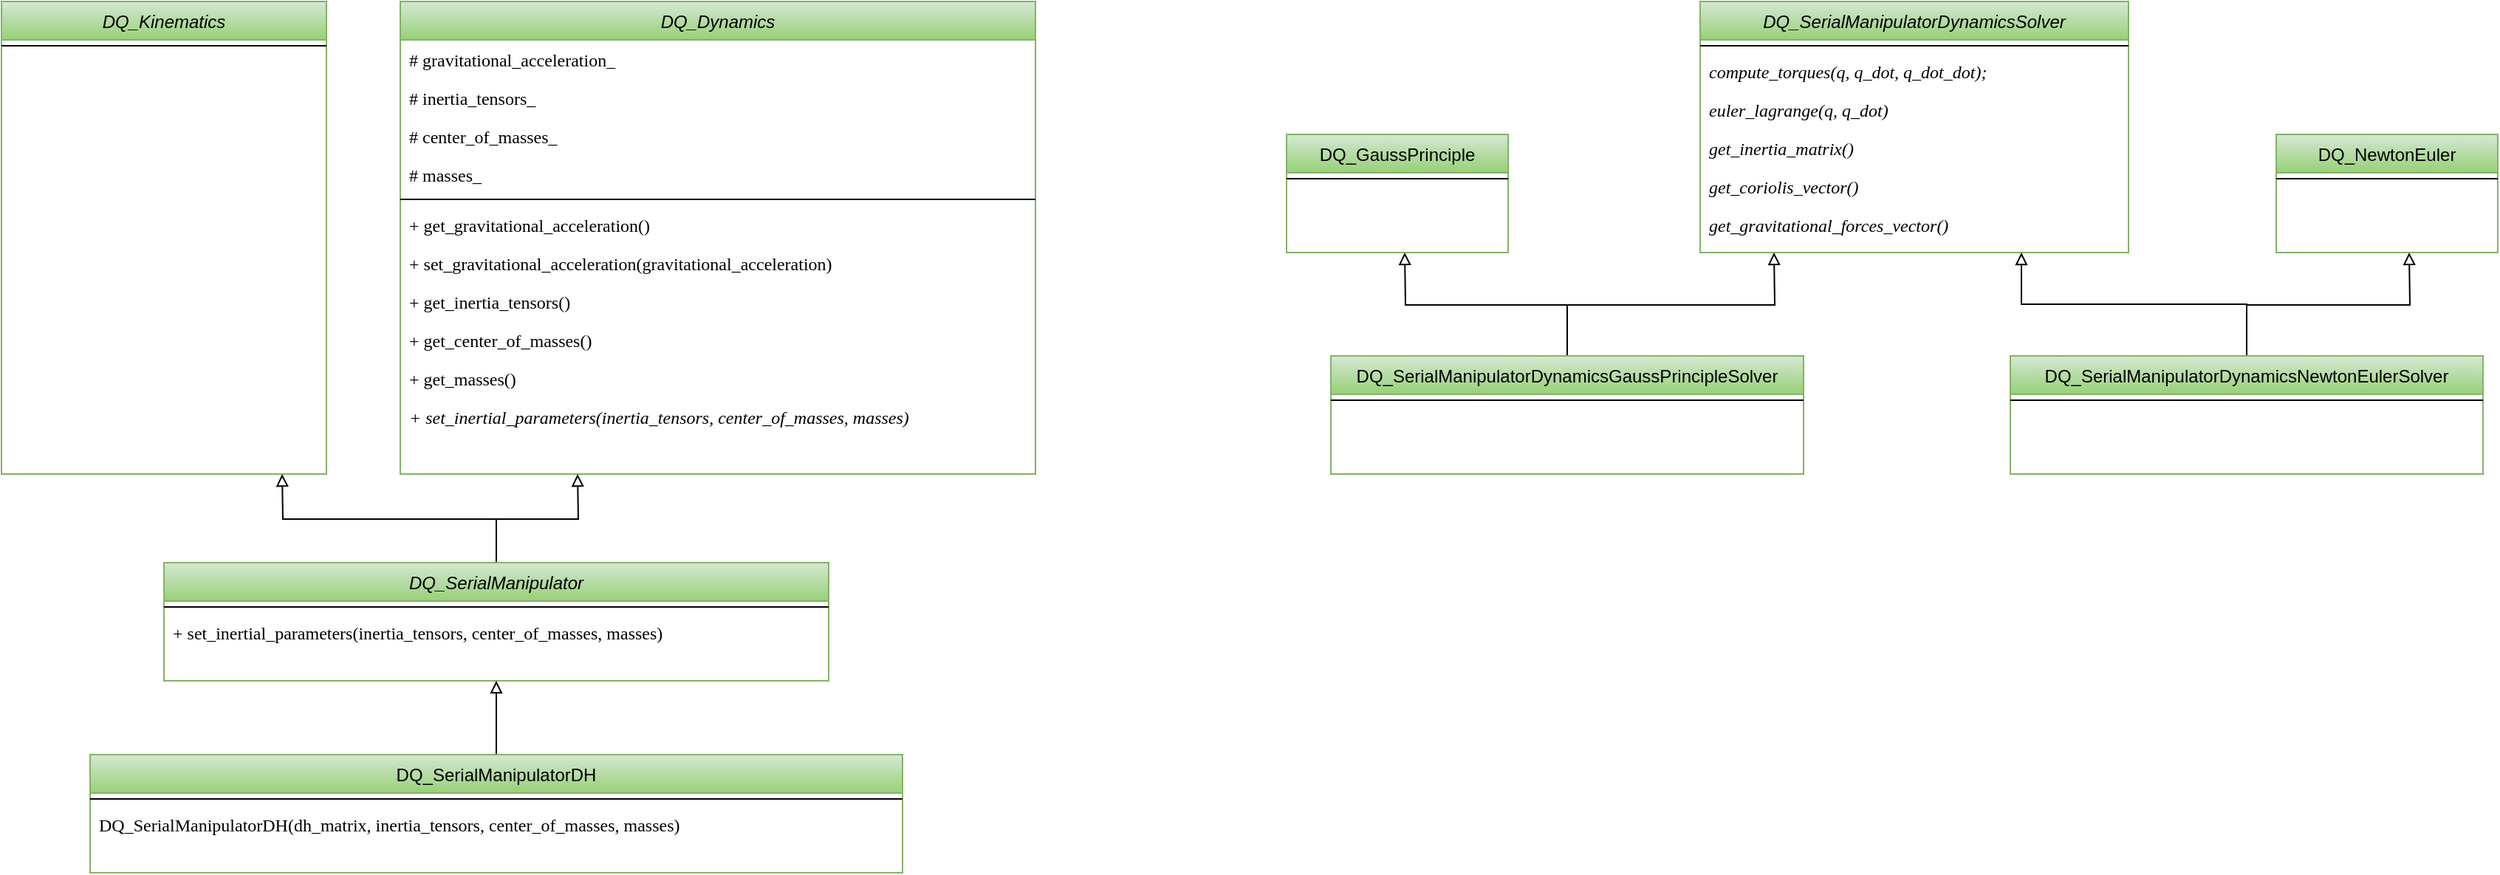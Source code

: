 <mxfile version="26.0.16">
  <diagram name="Page-1" id="CN8KXlb1iRXuwvM5C5oC">
    <mxGraphModel dx="2284" dy="705" grid="1" gridSize="10" guides="1" tooltips="1" connect="1" arrows="1" fold="1" page="1" pageScale="1" pageWidth="850" pageHeight="1100" math="0" shadow="0">
      <root>
        <mxCell id="0" />
        <mxCell id="1" parent="0" />
        <mxCell id="OsBLbfXyoSN7c7r9XEhY-1" value="DQ_SerialManipulatorDynamicsSolver" style="swimlane;fontStyle=2;align=center;verticalAlign=top;childLayout=stackLayout;horizontal=1;startSize=26;horizontalStack=0;resizeParent=1;resizeLast=0;collapsible=1;marginBottom=0;rounded=0;shadow=0;strokeWidth=1;fillColor=#d5e8d4;gradientColor=#97d077;strokeColor=#82b366;" vertex="1" parent="1">
          <mxGeometry x="1000" y="100" width="290" height="170" as="geometry">
            <mxRectangle x="230" y="140" width="160" height="26" as="alternateBounds" />
          </mxGeometry>
        </mxCell>
        <mxCell id="OsBLbfXyoSN7c7r9XEhY-2" value="" style="line;html=1;strokeWidth=1;align=left;verticalAlign=middle;spacingTop=-1;spacingLeft=3;spacingRight=3;rotatable=0;labelPosition=right;points=[];portConstraint=eastwest;" vertex="1" parent="OsBLbfXyoSN7c7r9XEhY-1">
          <mxGeometry y="26" width="290" height="8" as="geometry" />
        </mxCell>
        <mxCell id="OsBLbfXyoSN7c7r9XEhY-14" value="compute_torques(q, q_dot, q_dot_dot); &#xa;" style="text;align=left;verticalAlign=top;spacingLeft=4;spacingRight=4;overflow=hidden;rotatable=0;points=[[0,0.5],[1,0.5]];portConstraint=eastwest;fontFamily=Verdana;fontStyle=2;spacingTop=0;" vertex="1" parent="OsBLbfXyoSN7c7r9XEhY-1">
          <mxGeometry y="34" width="290" height="26" as="geometry" />
        </mxCell>
        <mxCell id="OsBLbfXyoSN7c7r9XEhY-15" value="euler_lagrange(q, q_dot)" style="text;align=left;verticalAlign=top;spacingLeft=4;spacingRight=4;overflow=hidden;rotatable=0;points=[[0,0.5],[1,0.5]];portConstraint=eastwest;fontFamily=Verdana;fontStyle=2;spacingTop=0;" vertex="1" parent="OsBLbfXyoSN7c7r9XEhY-1">
          <mxGeometry y="60" width="290" height="26" as="geometry" />
        </mxCell>
        <mxCell id="OsBLbfXyoSN7c7r9XEhY-16" value="get_inertia_matrix()" style="text;align=left;verticalAlign=top;spacingLeft=4;spacingRight=4;overflow=hidden;rotatable=0;points=[[0,0.5],[1,0.5]];portConstraint=eastwest;fontFamily=Verdana;fontStyle=2;spacingTop=0;" vertex="1" parent="OsBLbfXyoSN7c7r9XEhY-1">
          <mxGeometry y="86" width="290" height="26" as="geometry" />
        </mxCell>
        <mxCell id="OsBLbfXyoSN7c7r9XEhY-18" value="get_coriolis_vector()" style="text;align=left;verticalAlign=top;spacingLeft=4;spacingRight=4;overflow=hidden;rotatable=0;points=[[0,0.5],[1,0.5]];portConstraint=eastwest;fontFamily=Verdana;fontStyle=2;spacingTop=0;" vertex="1" parent="OsBLbfXyoSN7c7r9XEhY-1">
          <mxGeometry y="112" width="290" height="26" as="geometry" />
        </mxCell>
        <mxCell id="OsBLbfXyoSN7c7r9XEhY-17" value="get_gravitational_forces_vector()" style="text;align=left;verticalAlign=top;spacingLeft=4;spacingRight=4;overflow=hidden;rotatable=0;points=[[0,0.5],[1,0.5]];portConstraint=eastwest;fontFamily=Verdana;fontStyle=2;spacingTop=0;" vertex="1" parent="OsBLbfXyoSN7c7r9XEhY-1">
          <mxGeometry y="138" width="290" height="26" as="geometry" />
        </mxCell>
        <mxCell id="OsBLbfXyoSN7c7r9XEhY-27" style="edgeStyle=orthogonalEdgeStyle;rounded=0;orthogonalLoop=1;jettySize=auto;html=1;endArrow=block;endFill=0;" edge="1" parent="1" source="OsBLbfXyoSN7c7r9XEhY-20">
          <mxGeometry relative="1" as="geometry">
            <mxPoint x="1050" y="270" as="targetPoint" />
          </mxGeometry>
        </mxCell>
        <mxCell id="OsBLbfXyoSN7c7r9XEhY-33" style="edgeStyle=orthogonalEdgeStyle;rounded=0;orthogonalLoop=1;jettySize=auto;html=1;endArrow=block;endFill=0;" edge="1" parent="1" source="OsBLbfXyoSN7c7r9XEhY-20">
          <mxGeometry relative="1" as="geometry">
            <mxPoint x="800" y="270" as="targetPoint" />
          </mxGeometry>
        </mxCell>
        <mxCell id="OsBLbfXyoSN7c7r9XEhY-20" value="DQ_SerialManipulatorDynamicsGaussPrincipleSolver" style="swimlane;fontStyle=0;align=center;verticalAlign=top;childLayout=stackLayout;horizontal=1;startSize=26;horizontalStack=0;resizeParent=1;resizeLast=0;collapsible=1;marginBottom=0;rounded=0;shadow=0;strokeWidth=1;fillColor=#d5e8d4;gradientColor=#97d077;strokeColor=#82b366;" vertex="1" parent="1">
          <mxGeometry x="750" y="340" width="320" height="80" as="geometry">
            <mxRectangle x="230" y="140" width="160" height="26" as="alternateBounds" />
          </mxGeometry>
        </mxCell>
        <mxCell id="OsBLbfXyoSN7c7r9XEhY-21" value="" style="line;html=1;strokeWidth=1;align=left;verticalAlign=middle;spacingTop=-1;spacingLeft=3;spacingRight=3;rotatable=0;labelPosition=right;points=[];portConstraint=eastwest;" vertex="1" parent="OsBLbfXyoSN7c7r9XEhY-20">
          <mxGeometry y="26" width="320" height="8" as="geometry" />
        </mxCell>
        <mxCell id="OsBLbfXyoSN7c7r9XEhY-30" style="edgeStyle=orthogonalEdgeStyle;rounded=0;orthogonalLoop=1;jettySize=auto;html=1;entryX=0.75;entryY=1;entryDx=0;entryDy=0;endArrow=block;endFill=0;" edge="1" parent="1" source="OsBLbfXyoSN7c7r9XEhY-28" target="OsBLbfXyoSN7c7r9XEhY-1">
          <mxGeometry relative="1" as="geometry" />
        </mxCell>
        <mxCell id="OsBLbfXyoSN7c7r9XEhY-36" style="edgeStyle=orthogonalEdgeStyle;rounded=0;orthogonalLoop=1;jettySize=auto;html=1;endArrow=block;endFill=0;" edge="1" parent="1" source="OsBLbfXyoSN7c7r9XEhY-28">
          <mxGeometry relative="1" as="geometry">
            <mxPoint x="1480" y="270" as="targetPoint" />
          </mxGeometry>
        </mxCell>
        <mxCell id="OsBLbfXyoSN7c7r9XEhY-28" value="DQ_SerialManipulatorDynamicsNewtonEulerSolver" style="swimlane;fontStyle=0;align=center;verticalAlign=top;childLayout=stackLayout;horizontal=1;startSize=26;horizontalStack=0;resizeParent=1;resizeLast=0;collapsible=1;marginBottom=0;rounded=0;shadow=0;strokeWidth=1;fillColor=#d5e8d4;gradientColor=#97d077;strokeColor=#82b366;" vertex="1" parent="1">
          <mxGeometry x="1210" y="340" width="320" height="80" as="geometry">
            <mxRectangle x="230" y="140" width="160" height="26" as="alternateBounds" />
          </mxGeometry>
        </mxCell>
        <mxCell id="OsBLbfXyoSN7c7r9XEhY-29" value="" style="line;html=1;strokeWidth=1;align=left;verticalAlign=middle;spacingTop=-1;spacingLeft=3;spacingRight=3;rotatable=0;labelPosition=right;points=[];portConstraint=eastwest;" vertex="1" parent="OsBLbfXyoSN7c7r9XEhY-28">
          <mxGeometry y="26" width="320" height="8" as="geometry" />
        </mxCell>
        <mxCell id="OsBLbfXyoSN7c7r9XEhY-31" value="DQ_GaussPrinciple" style="swimlane;fontStyle=0;align=center;verticalAlign=top;childLayout=stackLayout;horizontal=1;startSize=26;horizontalStack=0;resizeParent=1;resizeLast=0;collapsible=1;marginBottom=0;rounded=0;shadow=0;strokeWidth=1;fillColor=#d5e8d4;gradientColor=#97d077;strokeColor=#82b366;" vertex="1" parent="1">
          <mxGeometry x="720" y="190" width="150" height="80" as="geometry">
            <mxRectangle x="230" y="140" width="160" height="26" as="alternateBounds" />
          </mxGeometry>
        </mxCell>
        <mxCell id="OsBLbfXyoSN7c7r9XEhY-32" value="" style="line;html=1;strokeWidth=1;align=left;verticalAlign=middle;spacingTop=-1;spacingLeft=3;spacingRight=3;rotatable=0;labelPosition=right;points=[];portConstraint=eastwest;" vertex="1" parent="OsBLbfXyoSN7c7r9XEhY-31">
          <mxGeometry y="26" width="150" height="8" as="geometry" />
        </mxCell>
        <mxCell id="OsBLbfXyoSN7c7r9XEhY-34" value="DQ_NewtonEuler" style="swimlane;fontStyle=0;align=center;verticalAlign=top;childLayout=stackLayout;horizontal=1;startSize=26;horizontalStack=0;resizeParent=1;resizeLast=0;collapsible=1;marginBottom=0;rounded=0;shadow=0;strokeWidth=1;fillColor=#d5e8d4;gradientColor=#97d077;strokeColor=#82b366;" vertex="1" parent="1">
          <mxGeometry x="1390" y="190" width="150" height="80" as="geometry">
            <mxRectangle x="230" y="140" width="160" height="26" as="alternateBounds" />
          </mxGeometry>
        </mxCell>
        <mxCell id="OsBLbfXyoSN7c7r9XEhY-35" value="" style="line;html=1;strokeWidth=1;align=left;verticalAlign=middle;spacingTop=-1;spacingLeft=3;spacingRight=3;rotatable=0;labelPosition=right;points=[];portConstraint=eastwest;" vertex="1" parent="OsBLbfXyoSN7c7r9XEhY-34">
          <mxGeometry y="26" width="150" height="8" as="geometry" />
        </mxCell>
        <mxCell id="OsBLbfXyoSN7c7r9XEhY-37" value="DQ_Dynamics" style="swimlane;fontStyle=2;align=center;verticalAlign=top;childLayout=stackLayout;horizontal=1;startSize=26;horizontalStack=0;resizeParent=1;resizeLast=0;collapsible=1;marginBottom=0;rounded=0;shadow=0;strokeWidth=1;fillColor=#d5e8d4;gradientColor=#97d077;strokeColor=#82b366;" vertex="1" parent="1">
          <mxGeometry x="120" y="100" width="430" height="320" as="geometry">
            <mxRectangle x="230" y="140" width="160" height="26" as="alternateBounds" />
          </mxGeometry>
        </mxCell>
        <mxCell id="OsBLbfXyoSN7c7r9XEhY-47" value="# gravitational_acceleration_ " style="text;align=left;verticalAlign=top;spacingLeft=4;spacingRight=4;overflow=hidden;rotatable=0;points=[[0,0.5],[1,0.5]];portConstraint=eastwest;fontFamily=Verdana;fontStyle=0;spacingTop=0;" vertex="1" parent="OsBLbfXyoSN7c7r9XEhY-37">
          <mxGeometry y="26" width="430" height="26" as="geometry" />
        </mxCell>
        <mxCell id="OsBLbfXyoSN7c7r9XEhY-48" value="# inertia_tensors_" style="text;align=left;verticalAlign=top;spacingLeft=4;spacingRight=4;overflow=hidden;rotatable=0;points=[[0,0.5],[1,0.5]];portConstraint=eastwest;fontFamily=Verdana;fontStyle=0;spacingTop=0;" vertex="1" parent="OsBLbfXyoSN7c7r9XEhY-37">
          <mxGeometry y="52" width="430" height="26" as="geometry" />
        </mxCell>
        <mxCell id="OsBLbfXyoSN7c7r9XEhY-49" value="# center_of_masses_" style="text;align=left;verticalAlign=top;spacingLeft=4;spacingRight=4;overflow=hidden;rotatable=0;points=[[0,0.5],[1,0.5]];portConstraint=eastwest;fontFamily=Verdana;fontStyle=0;spacingTop=0;" vertex="1" parent="OsBLbfXyoSN7c7r9XEhY-37">
          <mxGeometry y="78" width="430" height="26" as="geometry" />
        </mxCell>
        <mxCell id="OsBLbfXyoSN7c7r9XEhY-50" value="# masses_" style="text;align=left;verticalAlign=top;spacingLeft=4;spacingRight=4;overflow=hidden;rotatable=0;points=[[0,0.5],[1,0.5]];portConstraint=eastwest;fontFamily=Verdana;fontStyle=0;spacingTop=0;" vertex="1" parent="OsBLbfXyoSN7c7r9XEhY-37">
          <mxGeometry y="104" width="430" height="26" as="geometry" />
        </mxCell>
        <mxCell id="OsBLbfXyoSN7c7r9XEhY-38" value="" style="line;html=1;strokeWidth=1;align=left;verticalAlign=middle;spacingTop=-1;spacingLeft=3;spacingRight=3;rotatable=0;labelPosition=right;points=[];portConstraint=eastwest;" vertex="1" parent="OsBLbfXyoSN7c7r9XEhY-37">
          <mxGeometry y="130" width="430" height="8" as="geometry" />
        </mxCell>
        <mxCell id="OsBLbfXyoSN7c7r9XEhY-39" value="+ get_gravitational_acceleration()" style="text;align=left;verticalAlign=top;spacingLeft=4;spacingRight=4;overflow=hidden;rotatable=0;points=[[0,0.5],[1,0.5]];portConstraint=eastwest;fontFamily=Verdana;fontStyle=0;spacingTop=0;" vertex="1" parent="OsBLbfXyoSN7c7r9XEhY-37">
          <mxGeometry y="138" width="430" height="26" as="geometry" />
        </mxCell>
        <mxCell id="OsBLbfXyoSN7c7r9XEhY-40" value="+ set_gravitational_acceleration(gravitational_acceleration)" style="text;align=left;verticalAlign=top;spacingLeft=4;spacingRight=4;overflow=hidden;rotatable=0;points=[[0,0.5],[1,0.5]];portConstraint=eastwest;fontFamily=Verdana;fontStyle=0;spacingTop=0;" vertex="1" parent="OsBLbfXyoSN7c7r9XEhY-37">
          <mxGeometry y="164" width="430" height="26" as="geometry" />
        </mxCell>
        <mxCell id="OsBLbfXyoSN7c7r9XEhY-41" value="+ get_inertia_tensors()" style="text;align=left;verticalAlign=top;spacingLeft=4;spacingRight=4;overflow=hidden;rotatable=0;points=[[0,0.5],[1,0.5]];portConstraint=eastwest;fontFamily=Verdana;fontStyle=0;spacingTop=0;" vertex="1" parent="OsBLbfXyoSN7c7r9XEhY-37">
          <mxGeometry y="190" width="430" height="26" as="geometry" />
        </mxCell>
        <mxCell id="OsBLbfXyoSN7c7r9XEhY-42" value="+ get_center_of_masses()" style="text;align=left;verticalAlign=top;spacingLeft=4;spacingRight=4;overflow=hidden;rotatable=0;points=[[0,0.5],[1,0.5]];portConstraint=eastwest;fontFamily=Verdana;fontStyle=0;spacingTop=0;" vertex="1" parent="OsBLbfXyoSN7c7r9XEhY-37">
          <mxGeometry y="216" width="430" height="26" as="geometry" />
        </mxCell>
        <mxCell id="OsBLbfXyoSN7c7r9XEhY-43" value="+ get_masses()" style="text;align=left;verticalAlign=top;spacingLeft=4;spacingRight=4;overflow=hidden;rotatable=0;points=[[0,0.5],[1,0.5]];portConstraint=eastwest;fontFamily=Verdana;fontStyle=0;spacingTop=0;" vertex="1" parent="OsBLbfXyoSN7c7r9XEhY-37">
          <mxGeometry y="242" width="430" height="26" as="geometry" />
        </mxCell>
        <mxCell id="OsBLbfXyoSN7c7r9XEhY-44" value="+ set_inertial_parameters(inertia_tensors, center_of_masses, masses)" style="text;align=left;verticalAlign=top;spacingLeft=4;spacingRight=4;overflow=hidden;rotatable=0;points=[[0,0.5],[1,0.5]];portConstraint=eastwest;fontFamily=Verdana;fontStyle=2;spacingTop=0;" vertex="1" parent="OsBLbfXyoSN7c7r9XEhY-37">
          <mxGeometry y="268" width="430" height="26" as="geometry" />
        </mxCell>
        <mxCell id="OsBLbfXyoSN7c7r9XEhY-51" value="DQ_Kinematics" style="swimlane;fontStyle=2;align=center;verticalAlign=top;childLayout=stackLayout;horizontal=1;startSize=26;horizontalStack=0;resizeParent=1;resizeLast=0;collapsible=1;marginBottom=0;rounded=0;shadow=0;strokeWidth=1;fillColor=#d5e8d4;gradientColor=#97d077;strokeColor=#82b366;" vertex="1" parent="1">
          <mxGeometry x="-150" y="100" width="220" height="320" as="geometry">
            <mxRectangle x="230" y="140" width="160" height="26" as="alternateBounds" />
          </mxGeometry>
        </mxCell>
        <mxCell id="OsBLbfXyoSN7c7r9XEhY-56" value="" style="line;html=1;strokeWidth=1;align=left;verticalAlign=middle;spacingTop=-1;spacingLeft=3;spacingRight=3;rotatable=0;labelPosition=right;points=[];portConstraint=eastwest;" vertex="1" parent="OsBLbfXyoSN7c7r9XEhY-51">
          <mxGeometry y="26" width="220" height="8" as="geometry" />
        </mxCell>
        <mxCell id="OsBLbfXyoSN7c7r9XEhY-75" style="edgeStyle=orthogonalEdgeStyle;rounded=0;orthogonalLoop=1;jettySize=auto;html=1;endArrow=block;endFill=0;" edge="1" parent="1" source="OsBLbfXyoSN7c7r9XEhY-63">
          <mxGeometry relative="1" as="geometry">
            <mxPoint x="240" y="420" as="targetPoint" />
          </mxGeometry>
        </mxCell>
        <mxCell id="OsBLbfXyoSN7c7r9XEhY-76" style="edgeStyle=orthogonalEdgeStyle;rounded=0;orthogonalLoop=1;jettySize=auto;html=1;endArrow=block;endFill=0;" edge="1" parent="1" source="OsBLbfXyoSN7c7r9XEhY-63">
          <mxGeometry relative="1" as="geometry">
            <mxPoint x="40" y="420" as="targetPoint" />
          </mxGeometry>
        </mxCell>
        <mxCell id="OsBLbfXyoSN7c7r9XEhY-63" value="DQ_SerialManipulator" style="swimlane;fontStyle=2;align=center;verticalAlign=top;childLayout=stackLayout;horizontal=1;startSize=26;horizontalStack=0;resizeParent=1;resizeLast=0;collapsible=1;marginBottom=0;rounded=0;shadow=0;strokeWidth=1;fillColor=#d5e8d4;gradientColor=#97d077;strokeColor=#82b366;" vertex="1" parent="1">
          <mxGeometry x="-40" y="480" width="450" height="80" as="geometry">
            <mxRectangle x="230" y="140" width="160" height="26" as="alternateBounds" />
          </mxGeometry>
        </mxCell>
        <mxCell id="OsBLbfXyoSN7c7r9XEhY-68" value="" style="line;html=1;strokeWidth=1;align=left;verticalAlign=middle;spacingTop=-1;spacingLeft=3;spacingRight=3;rotatable=0;labelPosition=right;points=[];portConstraint=eastwest;" vertex="1" parent="OsBLbfXyoSN7c7r9XEhY-63">
          <mxGeometry y="26" width="450" height="8" as="geometry" />
        </mxCell>
        <mxCell id="OsBLbfXyoSN7c7r9XEhY-74" value="+ set_inertial_parameters(inertia_tensors, center_of_masses, masses)" style="text;align=left;verticalAlign=top;spacingLeft=4;spacingRight=4;overflow=hidden;rotatable=0;points=[[0,0.5],[1,0.5]];portConstraint=eastwest;fontFamily=Verdana;fontStyle=0;spacingTop=0;" vertex="1" parent="OsBLbfXyoSN7c7r9XEhY-63">
          <mxGeometry y="34" width="450" height="26" as="geometry" />
        </mxCell>
        <mxCell id="OsBLbfXyoSN7c7r9XEhY-80" style="edgeStyle=orthogonalEdgeStyle;rounded=0;orthogonalLoop=1;jettySize=auto;html=1;exitX=0.5;exitY=0;exitDx=0;exitDy=0;entryX=0.5;entryY=1;entryDx=0;entryDy=0;endArrow=block;endFill=0;" edge="1" parent="1" source="OsBLbfXyoSN7c7r9XEhY-77" target="OsBLbfXyoSN7c7r9XEhY-63">
          <mxGeometry relative="1" as="geometry" />
        </mxCell>
        <mxCell id="OsBLbfXyoSN7c7r9XEhY-77" value="DQ_SerialManipulatorDH" style="swimlane;fontStyle=0;align=center;verticalAlign=top;childLayout=stackLayout;horizontal=1;startSize=26;horizontalStack=0;resizeParent=1;resizeLast=0;collapsible=1;marginBottom=0;rounded=0;shadow=0;strokeWidth=1;fillColor=#d5e8d4;gradientColor=#97d077;strokeColor=#82b366;" vertex="1" parent="1">
          <mxGeometry x="-90" y="610" width="550" height="80" as="geometry">
            <mxRectangle x="230" y="140" width="160" height="26" as="alternateBounds" />
          </mxGeometry>
        </mxCell>
        <mxCell id="OsBLbfXyoSN7c7r9XEhY-78" value="" style="line;html=1;strokeWidth=1;align=left;verticalAlign=middle;spacingTop=-1;spacingLeft=3;spacingRight=3;rotatable=0;labelPosition=right;points=[];portConstraint=eastwest;" vertex="1" parent="OsBLbfXyoSN7c7r9XEhY-77">
          <mxGeometry y="26" width="550" height="8" as="geometry" />
        </mxCell>
        <mxCell id="OsBLbfXyoSN7c7r9XEhY-79" value="DQ_SerialManipulatorDH(dh_matrix, inertia_tensors, center_of_masses, masses)" style="text;align=left;verticalAlign=top;spacingLeft=4;spacingRight=4;overflow=hidden;rotatable=0;points=[[0,0.5],[1,0.5]];portConstraint=eastwest;fontFamily=Verdana;fontStyle=0;spacingTop=0;" vertex="1" parent="OsBLbfXyoSN7c7r9XEhY-77">
          <mxGeometry y="34" width="550" height="26" as="geometry" />
        </mxCell>
      </root>
    </mxGraphModel>
  </diagram>
</mxfile>
